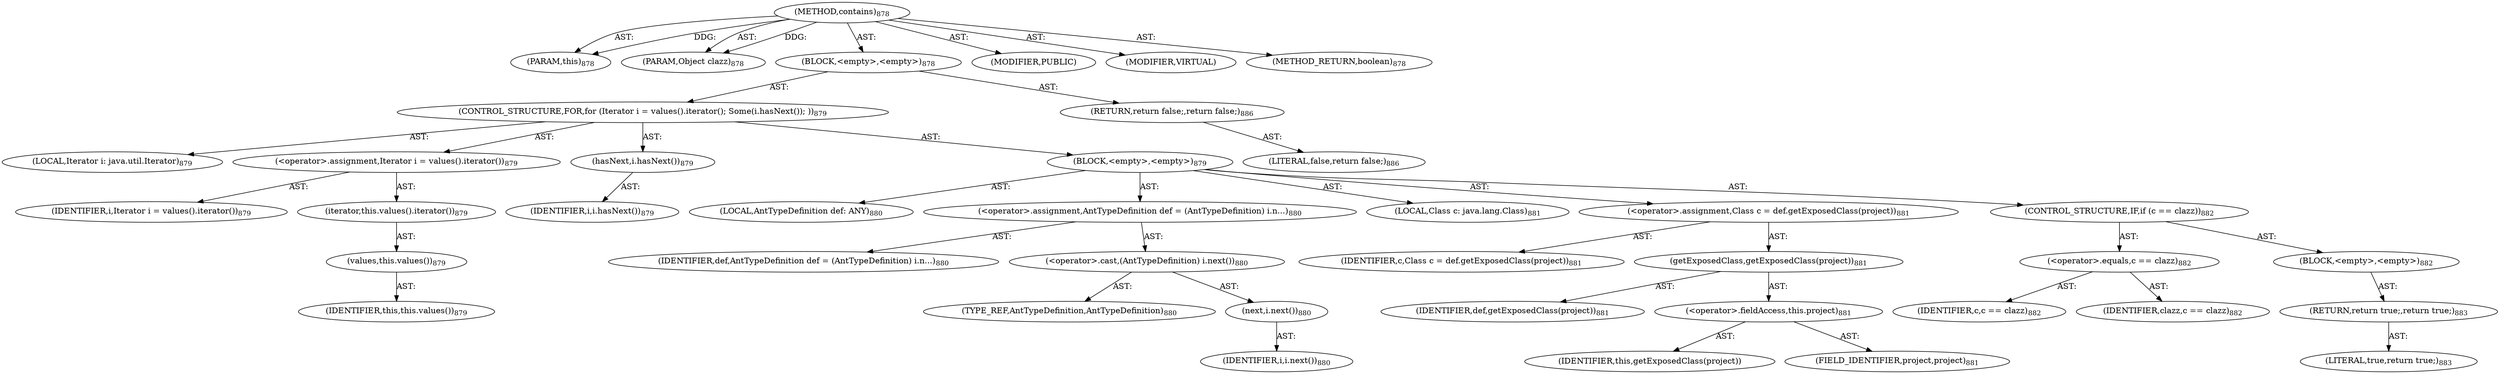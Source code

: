 digraph "contains" {  
"111669149735" [label = <(METHOD,contains)<SUB>878</SUB>> ]
"115964117013" [label = <(PARAM,this)<SUB>878</SUB>> ]
"115964117067" [label = <(PARAM,Object clazz)<SUB>878</SUB>> ]
"25769803900" [label = <(BLOCK,&lt;empty&gt;,&lt;empty&gt;)<SUB>878</SUB>> ]
"47244640320" [label = <(CONTROL_STRUCTURE,FOR,for (Iterator i = values().iterator(); Some(i.hasNext()); ))<SUB>879</SUB>> ]
"94489280581" [label = <(LOCAL,Iterator i: java.util.Iterator)<SUB>879</SUB>> ]
"30064771603" [label = <(&lt;operator&gt;.assignment,Iterator i = values().iterator())<SUB>879</SUB>> ]
"68719477221" [label = <(IDENTIFIER,i,Iterator i = values().iterator())<SUB>879</SUB>> ]
"30064771604" [label = <(iterator,this.values().iterator())<SUB>879</SUB>> ]
"30064771605" [label = <(values,this.values())<SUB>879</SUB>> ]
"68719476768" [label = <(IDENTIFIER,this,this.values())<SUB>879</SUB>> ]
"30064771606" [label = <(hasNext,i.hasNext())<SUB>879</SUB>> ]
"68719477222" [label = <(IDENTIFIER,i,i.hasNext())<SUB>879</SUB>> ]
"25769803901" [label = <(BLOCK,&lt;empty&gt;,&lt;empty&gt;)<SUB>879</SUB>> ]
"94489280582" [label = <(LOCAL,AntTypeDefinition def: ANY)<SUB>880</SUB>> ]
"30064771607" [label = <(&lt;operator&gt;.assignment,AntTypeDefinition def = (AntTypeDefinition) i.n...)<SUB>880</SUB>> ]
"68719477223" [label = <(IDENTIFIER,def,AntTypeDefinition def = (AntTypeDefinition) i.n...)<SUB>880</SUB>> ]
"30064771608" [label = <(&lt;operator&gt;.cast,(AntTypeDefinition) i.next())<SUB>880</SUB>> ]
"180388626451" [label = <(TYPE_REF,AntTypeDefinition,AntTypeDefinition)<SUB>880</SUB>> ]
"30064771609" [label = <(next,i.next())<SUB>880</SUB>> ]
"68719477224" [label = <(IDENTIFIER,i,i.next())<SUB>880</SUB>> ]
"94489280583" [label = <(LOCAL,Class c: java.lang.Class)<SUB>881</SUB>> ]
"30064771610" [label = <(&lt;operator&gt;.assignment,Class c = def.getExposedClass(project))<SUB>881</SUB>> ]
"68719477225" [label = <(IDENTIFIER,c,Class c = def.getExposedClass(project))<SUB>881</SUB>> ]
"30064771611" [label = <(getExposedClass,getExposedClass(project))<SUB>881</SUB>> ]
"68719477226" [label = <(IDENTIFIER,def,getExposedClass(project))<SUB>881</SUB>> ]
"30064771612" [label = <(&lt;operator&gt;.fieldAccess,this.project)<SUB>881</SUB>> ]
"68719477227" [label = <(IDENTIFIER,this,getExposedClass(project))> ]
"55834574962" [label = <(FIELD_IDENTIFIER,project,project)<SUB>881</SUB>> ]
"47244640321" [label = <(CONTROL_STRUCTURE,IF,if (c == clazz))<SUB>882</SUB>> ]
"30064771613" [label = <(&lt;operator&gt;.equals,c == clazz)<SUB>882</SUB>> ]
"68719477228" [label = <(IDENTIFIER,c,c == clazz)<SUB>882</SUB>> ]
"68719477229" [label = <(IDENTIFIER,clazz,c == clazz)<SUB>882</SUB>> ]
"25769803902" [label = <(BLOCK,&lt;empty&gt;,&lt;empty&gt;)<SUB>882</SUB>> ]
"146028888102" [label = <(RETURN,return true;,return true;)<SUB>883</SUB>> ]
"90194313304" [label = <(LITERAL,true,return true;)<SUB>883</SUB>> ]
"146028888103" [label = <(RETURN,return false;,return false;)<SUB>886</SUB>> ]
"90194313305" [label = <(LITERAL,false,return false;)<SUB>886</SUB>> ]
"133143986273" [label = <(MODIFIER,PUBLIC)> ]
"133143986274" [label = <(MODIFIER,VIRTUAL)> ]
"128849018919" [label = <(METHOD_RETURN,boolean)<SUB>878</SUB>> ]
  "111669149735" -> "115964117013"  [ label = "AST: "] 
  "111669149735" -> "115964117067"  [ label = "AST: "] 
  "111669149735" -> "25769803900"  [ label = "AST: "] 
  "111669149735" -> "133143986273"  [ label = "AST: "] 
  "111669149735" -> "133143986274"  [ label = "AST: "] 
  "111669149735" -> "128849018919"  [ label = "AST: "] 
  "25769803900" -> "47244640320"  [ label = "AST: "] 
  "25769803900" -> "146028888103"  [ label = "AST: "] 
  "47244640320" -> "94489280581"  [ label = "AST: "] 
  "47244640320" -> "30064771603"  [ label = "AST: "] 
  "47244640320" -> "30064771606"  [ label = "AST: "] 
  "47244640320" -> "25769803901"  [ label = "AST: "] 
  "30064771603" -> "68719477221"  [ label = "AST: "] 
  "30064771603" -> "30064771604"  [ label = "AST: "] 
  "30064771604" -> "30064771605"  [ label = "AST: "] 
  "30064771605" -> "68719476768"  [ label = "AST: "] 
  "30064771606" -> "68719477222"  [ label = "AST: "] 
  "25769803901" -> "94489280582"  [ label = "AST: "] 
  "25769803901" -> "30064771607"  [ label = "AST: "] 
  "25769803901" -> "94489280583"  [ label = "AST: "] 
  "25769803901" -> "30064771610"  [ label = "AST: "] 
  "25769803901" -> "47244640321"  [ label = "AST: "] 
  "30064771607" -> "68719477223"  [ label = "AST: "] 
  "30064771607" -> "30064771608"  [ label = "AST: "] 
  "30064771608" -> "180388626451"  [ label = "AST: "] 
  "30064771608" -> "30064771609"  [ label = "AST: "] 
  "30064771609" -> "68719477224"  [ label = "AST: "] 
  "30064771610" -> "68719477225"  [ label = "AST: "] 
  "30064771610" -> "30064771611"  [ label = "AST: "] 
  "30064771611" -> "68719477226"  [ label = "AST: "] 
  "30064771611" -> "30064771612"  [ label = "AST: "] 
  "30064771612" -> "68719477227"  [ label = "AST: "] 
  "30064771612" -> "55834574962"  [ label = "AST: "] 
  "47244640321" -> "30064771613"  [ label = "AST: "] 
  "47244640321" -> "25769803902"  [ label = "AST: "] 
  "30064771613" -> "68719477228"  [ label = "AST: "] 
  "30064771613" -> "68719477229"  [ label = "AST: "] 
  "25769803902" -> "146028888102"  [ label = "AST: "] 
  "146028888102" -> "90194313304"  [ label = "AST: "] 
  "146028888103" -> "90194313305"  [ label = "AST: "] 
  "111669149735" -> "115964117013"  [ label = "DDG: "] 
  "111669149735" -> "115964117067"  [ label = "DDG: "] 
}
